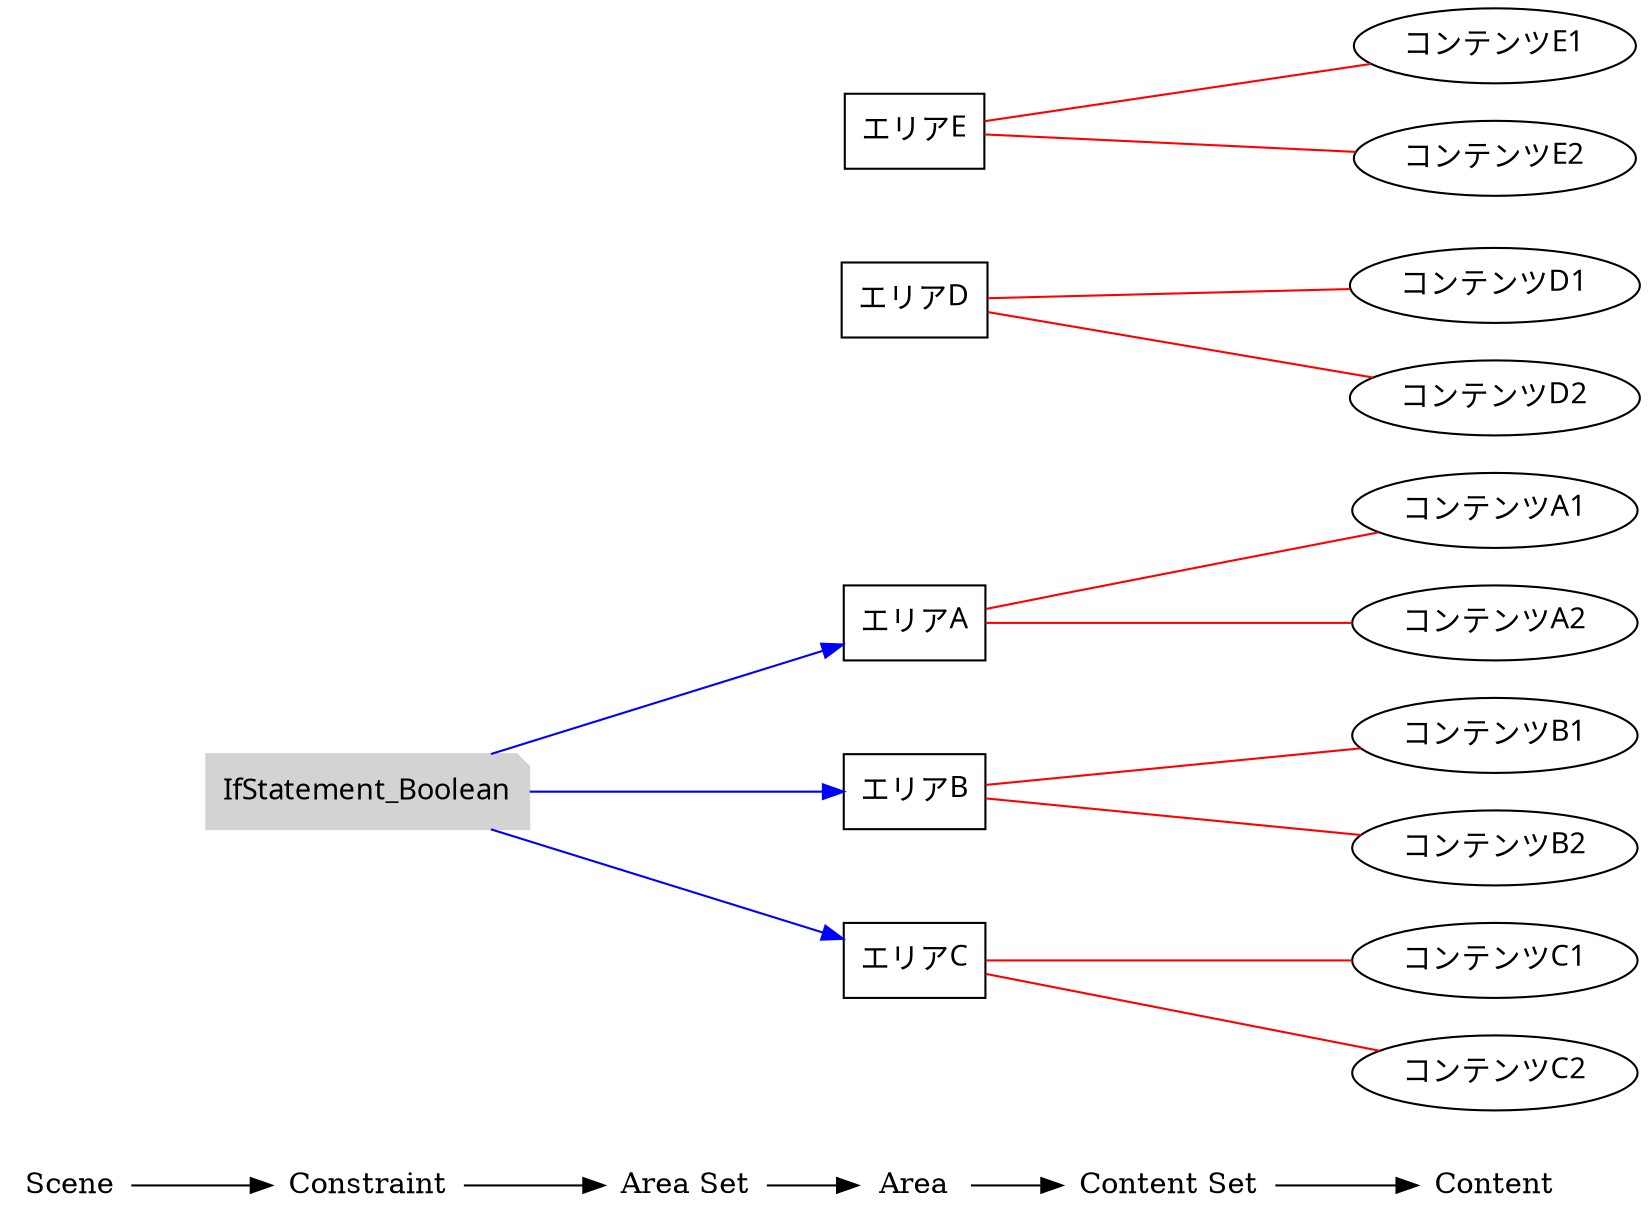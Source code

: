 digraph rule_objects_graph {
	rankdir = LR;
	charset="utf-8";
	clusterrank = global;
	
	node [shape = plaintext];
	Scene -> Constraint -> "Area Set" -> Area -> "Content Set" -> Content; 
	{ rank = same;
		node [shape = box];
		{
			Area;
			e1 [label="エリアA", fontname="Meiryo UI"];
			e2 [label="エリアB", fontname="Meiryo UI"];
			e3 [label="エリアC", fontname="Meiryo UI"];
			e4 [label="エリアD", fontname="Meiryo UI"];
			e5 [label="エリアE", fontname="Meiryo UI"];

		}
	}
	
	{ rank = same;
		node [shape = ellipse];
		{
			Content;
			e6 [label="コンテンツA1", fontname="Meiryo UI"];
			e7 [label="コンテンツB1", fontname="Meiryo UI"];
			e8 [label="コンテンツC1", fontname="Meiryo UI"];
			e9 [label="コンテンツD1", fontname="Meiryo UI"];
			e10 [label="コンテンツE1", fontname="Meiryo UI"];
			e11 [label="コンテンツA2", fontname="Meiryo UI"];
			e12 [label="コンテンツB2", fontname="Meiryo UI"];
			e13 [label="コンテンツC2", fontname="Meiryo UI"];
			e14 [label="コンテンツD2", fontname="Meiryo UI"];
			e15 [label="コンテンツE2", fontname="Meiryo UI"];


		}
	}
	
	{
		subgraph subareaset {
			"Area Set";
			node [shape = box, style = filled, color = lightpink];


		}
	}


	
	{
		subgraph subcontentset {
			"Content Set";
			node [shape = ellipse, style = filled, color = palegreen];


		}
	}



	e1 -> e6 [dir=none, color=red];
	e2 -> e7 [dir=none, color=red];
	e3 -> e8 [dir=none, color=red];
	e4 -> e9 [dir=none, color=red];
	e5 -> e10 [dir=none, color=red];
	e1 -> e11 [dir=none, color=red];
	e2 -> e12 [dir=none, color=red];
	e3 -> e13 [dir=none, color=red];
	e4 -> e14 [dir=none, color=red];
	e5 -> e15 [dir=none, color=red];
	

	

	

	

	subgraph scene { rank = same;
		node [shape = circle, style = filled, color = lightblue];
		{
			"Scene";

		}
	}

	{ rank = same;
		node [shape = note, style = filled, color = lightgrey];
		{
			"Constraint";
			e16 [label="IfStatement_Boolean", fontname="Meiryo UI"];
		}
	}
	
	{ rank = same;
		node [shape = note, style = filled, color = lavenderblush2];
		{
			"Constraint";
		}
	}

	{ rank = same;
		node [shape = note, style = filled, color = lightpink2];
		{
			"Constraint";
		}
	}

	e16 -> e3 [color=blue];
	e16 -> e1 [color=blue];
	e16 -> e2 [color=blue];
	

	

	
}

